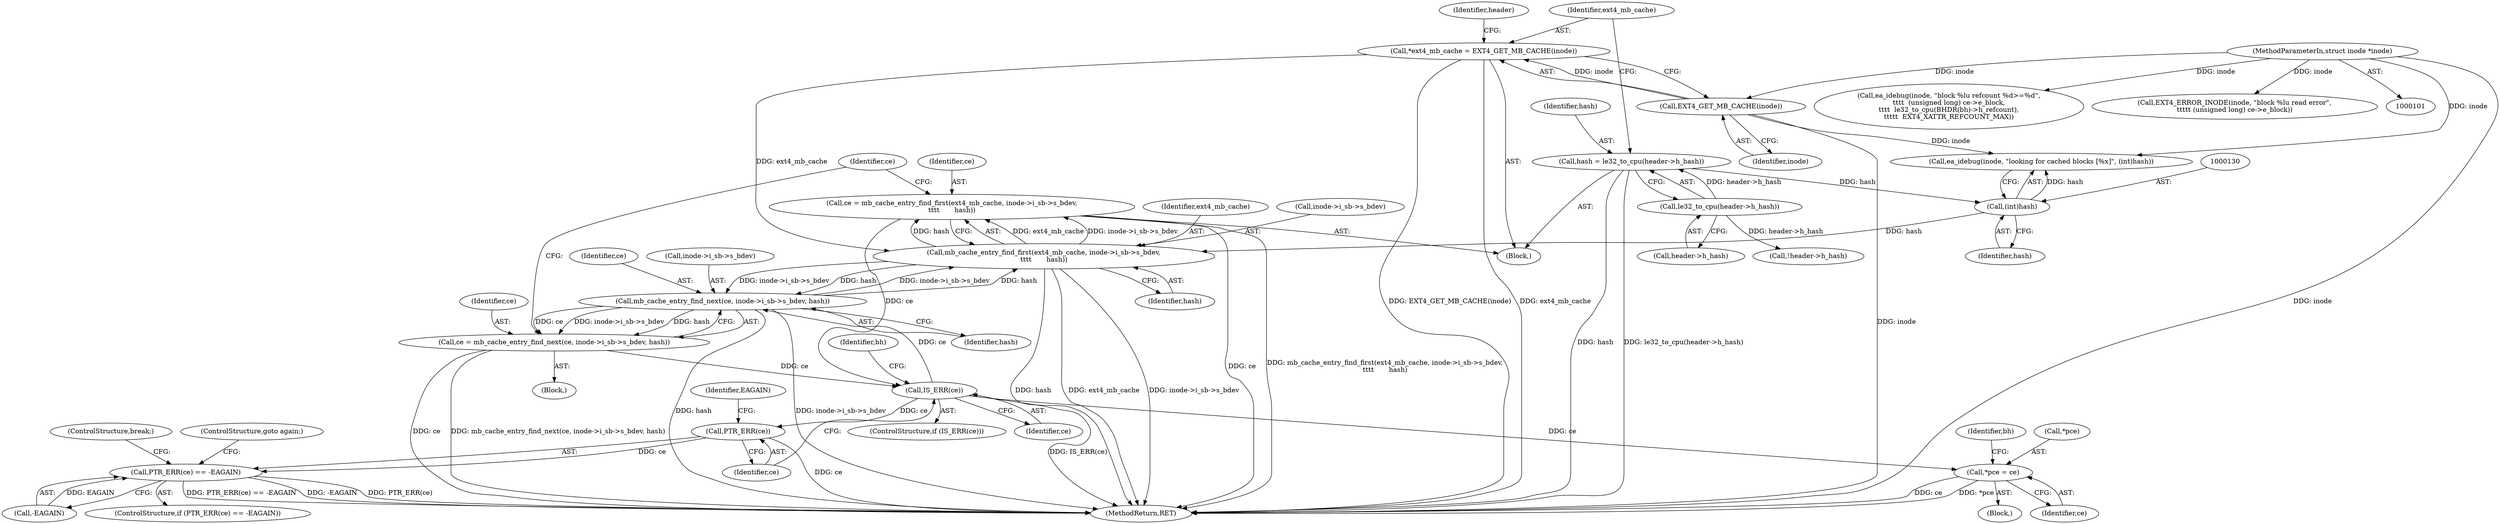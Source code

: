 digraph "1_linux_82939d7999dfc1f1998c4b1c12e2f19edbdff272_4@del" {
"1000133" [label="(Call,ce = mb_cache_entry_find_first(ext4_mb_cache, inode->i_sb->s_bdev,\n\t\t\t\t       hash))"];
"1000135" [label="(Call,mb_cache_entry_find_first(ext4_mb_cache, inode->i_sb->s_bdev,\n\t\t\t\t       hash))"];
"1000115" [label="(Call,*ext4_mb_cache = EXT4_GET_MB_CACHE(inode))"];
"1000117" [label="(Call,EXT4_GET_MB_CACHE(inode))"];
"1000102" [label="(MethodParameterIn,struct inode *inode)"];
"1000223" [label="(Call,mb_cache_entry_find_next(ce, inode->i_sb->s_bdev, hash))"];
"1000148" [label="(Call,IS_ERR(ce))"];
"1000133" [label="(Call,ce = mb_cache_entry_find_first(ext4_mb_cache, inode->i_sb->s_bdev,\n\t\t\t\t       hash))"];
"1000221" [label="(Call,ce = mb_cache_entry_find_next(ce, inode->i_sb->s_bdev, hash))"];
"1000129" [label="(Call,(int)hash)"];
"1000107" [label="(Call,hash = le32_to_cpu(header->h_hash))"];
"1000109" [label="(Call,le32_to_cpu(header->h_hash))"];
"1000153" [label="(Call,PTR_ERR(ce))"];
"1000152" [label="(Call,PTR_ERR(ce) == -EAGAIN)"];
"1000213" [label="(Call,*pce = ce)"];
"1000149" [label="(Identifier,ce)"];
"1000145" [label="(Block,)"];
"1000190" [label="(Call,ea_idebug(inode, \"block %lu refcount %d>=%d\",\n\t\t\t\t  (unsigned long) ce->e_block,\n\t\t\t\t  le32_to_cpu(BHDR(bh)->h_refcount),\n\t\t\t\t\t  EXT4_XATTR_REFCOUNT_MAX))"];
"1000131" [label="(Identifier,hash)"];
"1000109" [label="(Call,le32_to_cpu(header->h_hash))"];
"1000115" [label="(Call,*ext4_mb_cache = EXT4_GET_MB_CACHE(inode))"];
"1000225" [label="(Call,inode->i_sb->s_bdev)"];
"1000110" [label="(Call,header->h_hash)"];
"1000213" [label="(Call,*pce = ce)"];
"1000120" [label="(Call,!header->h_hash)"];
"1000218" [label="(Identifier,bh)"];
"1000107" [label="(Call,hash = le32_to_cpu(header->h_hash))"];
"1000129" [label="(Call,(int)hash)"];
"1000172" [label="(Call,EXT4_ERROR_INODE(inode, \"block %lu read error\",\n\t\t\t\t\t (unsigned long) ce->e_block))"];
"1000230" [label="(Identifier,hash)"];
"1000223" [label="(Call,mb_cache_entry_find_next(ce, inode->i_sb->s_bdev, hash))"];
"1000153" [label="(Call,PTR_ERR(ce))"];
"1000214" [label="(Call,*pce)"];
"1000144" [label="(Identifier,ce)"];
"1000160" [label="(Identifier,bh)"];
"1000122" [label="(Identifier,header)"];
"1000108" [label="(Identifier,hash)"];
"1000151" [label="(ControlStructure,if (PTR_ERR(ce) == -EAGAIN))"];
"1000134" [label="(Identifier,ce)"];
"1000136" [label="(Identifier,ext4_mb_cache)"];
"1000147" [label="(ControlStructure,if (IS_ERR(ce)))"];
"1000156" [label="(Identifier,EAGAIN)"];
"1000137" [label="(Call,inode->i_sb->s_bdev)"];
"1000102" [label="(MethodParameterIn,struct inode *inode)"];
"1000116" [label="(Identifier,ext4_mb_cache)"];
"1000212" [label="(Block,)"];
"1000142" [label="(Identifier,hash)"];
"1000154" [label="(Identifier,ce)"];
"1000133" [label="(Call,ce = mb_cache_entry_find_first(ext4_mb_cache, inode->i_sb->s_bdev,\n\t\t\t\t       hash))"];
"1000152" [label="(Call,PTR_ERR(ce) == -EAGAIN)"];
"1000224" [label="(Identifier,ce)"];
"1000118" [label="(Identifier,inode)"];
"1000105" [label="(Block,)"];
"1000135" [label="(Call,mb_cache_entry_find_first(ext4_mb_cache, inode->i_sb->s_bdev,\n\t\t\t\t       hash))"];
"1000148" [label="(Call,IS_ERR(ce))"];
"1000221" [label="(Call,ce = mb_cache_entry_find_next(ce, inode->i_sb->s_bdev, hash))"];
"1000222" [label="(Identifier,ce)"];
"1000126" [label="(Call,ea_idebug(inode, \"looking for cached blocks [%x]\", (int)hash))"];
"1000157" [label="(ControlStructure,goto again;)"];
"1000158" [label="(ControlStructure,break;)"];
"1000155" [label="(Call,-EAGAIN)"];
"1000216" [label="(Identifier,ce)"];
"1000233" [label="(MethodReturn,RET)"];
"1000117" [label="(Call,EXT4_GET_MB_CACHE(inode))"];
"1000133" -> "1000105"  [label="AST: "];
"1000133" -> "1000135"  [label="CFG: "];
"1000134" -> "1000133"  [label="AST: "];
"1000135" -> "1000133"  [label="AST: "];
"1000144" -> "1000133"  [label="CFG: "];
"1000133" -> "1000233"  [label="DDG: ce"];
"1000133" -> "1000233"  [label="DDG: mb_cache_entry_find_first(ext4_mb_cache, inode->i_sb->s_bdev,\n\t\t\t\t       hash)"];
"1000135" -> "1000133"  [label="DDG: ext4_mb_cache"];
"1000135" -> "1000133"  [label="DDG: inode->i_sb->s_bdev"];
"1000135" -> "1000133"  [label="DDG: hash"];
"1000133" -> "1000148"  [label="DDG: ce"];
"1000135" -> "1000142"  [label="CFG: "];
"1000136" -> "1000135"  [label="AST: "];
"1000137" -> "1000135"  [label="AST: "];
"1000142" -> "1000135"  [label="AST: "];
"1000135" -> "1000233"  [label="DDG: hash"];
"1000135" -> "1000233"  [label="DDG: ext4_mb_cache"];
"1000135" -> "1000233"  [label="DDG: inode->i_sb->s_bdev"];
"1000115" -> "1000135"  [label="DDG: ext4_mb_cache"];
"1000223" -> "1000135"  [label="DDG: inode->i_sb->s_bdev"];
"1000223" -> "1000135"  [label="DDG: hash"];
"1000129" -> "1000135"  [label="DDG: hash"];
"1000135" -> "1000223"  [label="DDG: inode->i_sb->s_bdev"];
"1000135" -> "1000223"  [label="DDG: hash"];
"1000115" -> "1000105"  [label="AST: "];
"1000115" -> "1000117"  [label="CFG: "];
"1000116" -> "1000115"  [label="AST: "];
"1000117" -> "1000115"  [label="AST: "];
"1000122" -> "1000115"  [label="CFG: "];
"1000115" -> "1000233"  [label="DDG: EXT4_GET_MB_CACHE(inode)"];
"1000115" -> "1000233"  [label="DDG: ext4_mb_cache"];
"1000117" -> "1000115"  [label="DDG: inode"];
"1000117" -> "1000118"  [label="CFG: "];
"1000118" -> "1000117"  [label="AST: "];
"1000117" -> "1000233"  [label="DDG: inode"];
"1000102" -> "1000117"  [label="DDG: inode"];
"1000117" -> "1000126"  [label="DDG: inode"];
"1000102" -> "1000101"  [label="AST: "];
"1000102" -> "1000233"  [label="DDG: inode"];
"1000102" -> "1000126"  [label="DDG: inode"];
"1000102" -> "1000172"  [label="DDG: inode"];
"1000102" -> "1000190"  [label="DDG: inode"];
"1000223" -> "1000221"  [label="AST: "];
"1000223" -> "1000230"  [label="CFG: "];
"1000224" -> "1000223"  [label="AST: "];
"1000225" -> "1000223"  [label="AST: "];
"1000230" -> "1000223"  [label="AST: "];
"1000221" -> "1000223"  [label="CFG: "];
"1000223" -> "1000233"  [label="DDG: inode->i_sb->s_bdev"];
"1000223" -> "1000233"  [label="DDG: hash"];
"1000223" -> "1000221"  [label="DDG: ce"];
"1000223" -> "1000221"  [label="DDG: inode->i_sb->s_bdev"];
"1000223" -> "1000221"  [label="DDG: hash"];
"1000148" -> "1000223"  [label="DDG: ce"];
"1000148" -> "1000147"  [label="AST: "];
"1000148" -> "1000149"  [label="CFG: "];
"1000149" -> "1000148"  [label="AST: "];
"1000154" -> "1000148"  [label="CFG: "];
"1000160" -> "1000148"  [label="CFG: "];
"1000148" -> "1000233"  [label="DDG: IS_ERR(ce)"];
"1000221" -> "1000148"  [label="DDG: ce"];
"1000148" -> "1000153"  [label="DDG: ce"];
"1000148" -> "1000213"  [label="DDG: ce"];
"1000221" -> "1000145"  [label="AST: "];
"1000222" -> "1000221"  [label="AST: "];
"1000144" -> "1000221"  [label="CFG: "];
"1000221" -> "1000233"  [label="DDG: mb_cache_entry_find_next(ce, inode->i_sb->s_bdev, hash)"];
"1000221" -> "1000233"  [label="DDG: ce"];
"1000129" -> "1000126"  [label="AST: "];
"1000129" -> "1000131"  [label="CFG: "];
"1000130" -> "1000129"  [label="AST: "];
"1000131" -> "1000129"  [label="AST: "];
"1000126" -> "1000129"  [label="CFG: "];
"1000129" -> "1000126"  [label="DDG: hash"];
"1000107" -> "1000129"  [label="DDG: hash"];
"1000107" -> "1000105"  [label="AST: "];
"1000107" -> "1000109"  [label="CFG: "];
"1000108" -> "1000107"  [label="AST: "];
"1000109" -> "1000107"  [label="AST: "];
"1000116" -> "1000107"  [label="CFG: "];
"1000107" -> "1000233"  [label="DDG: hash"];
"1000107" -> "1000233"  [label="DDG: le32_to_cpu(header->h_hash)"];
"1000109" -> "1000107"  [label="DDG: header->h_hash"];
"1000109" -> "1000110"  [label="CFG: "];
"1000110" -> "1000109"  [label="AST: "];
"1000109" -> "1000120"  [label="DDG: header->h_hash"];
"1000153" -> "1000152"  [label="AST: "];
"1000153" -> "1000154"  [label="CFG: "];
"1000154" -> "1000153"  [label="AST: "];
"1000156" -> "1000153"  [label="CFG: "];
"1000153" -> "1000233"  [label="DDG: ce"];
"1000153" -> "1000152"  [label="DDG: ce"];
"1000152" -> "1000151"  [label="AST: "];
"1000152" -> "1000155"  [label="CFG: "];
"1000155" -> "1000152"  [label="AST: "];
"1000157" -> "1000152"  [label="CFG: "];
"1000158" -> "1000152"  [label="CFG: "];
"1000152" -> "1000233"  [label="DDG: PTR_ERR(ce) == -EAGAIN"];
"1000152" -> "1000233"  [label="DDG: -EAGAIN"];
"1000152" -> "1000233"  [label="DDG: PTR_ERR(ce)"];
"1000155" -> "1000152"  [label="DDG: EAGAIN"];
"1000213" -> "1000212"  [label="AST: "];
"1000213" -> "1000216"  [label="CFG: "];
"1000214" -> "1000213"  [label="AST: "];
"1000216" -> "1000213"  [label="AST: "];
"1000218" -> "1000213"  [label="CFG: "];
"1000213" -> "1000233"  [label="DDG: *pce"];
"1000213" -> "1000233"  [label="DDG: ce"];
}
